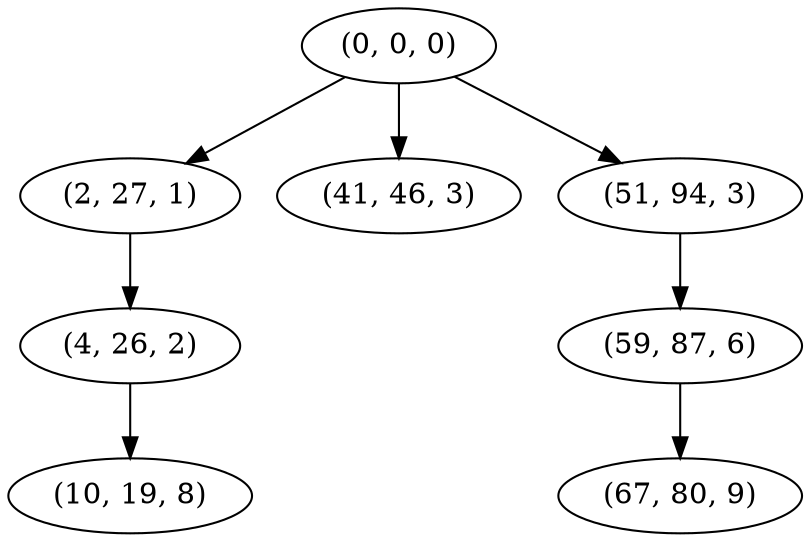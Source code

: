 digraph tree {
    "(0, 0, 0)";
    "(2, 27, 1)";
    "(4, 26, 2)";
    "(10, 19, 8)";
    "(41, 46, 3)";
    "(51, 94, 3)";
    "(59, 87, 6)";
    "(67, 80, 9)";
    "(0, 0, 0)" -> "(2, 27, 1)";
    "(0, 0, 0)" -> "(41, 46, 3)";
    "(0, 0, 0)" -> "(51, 94, 3)";
    "(2, 27, 1)" -> "(4, 26, 2)";
    "(4, 26, 2)" -> "(10, 19, 8)";
    "(51, 94, 3)" -> "(59, 87, 6)";
    "(59, 87, 6)" -> "(67, 80, 9)";
}
